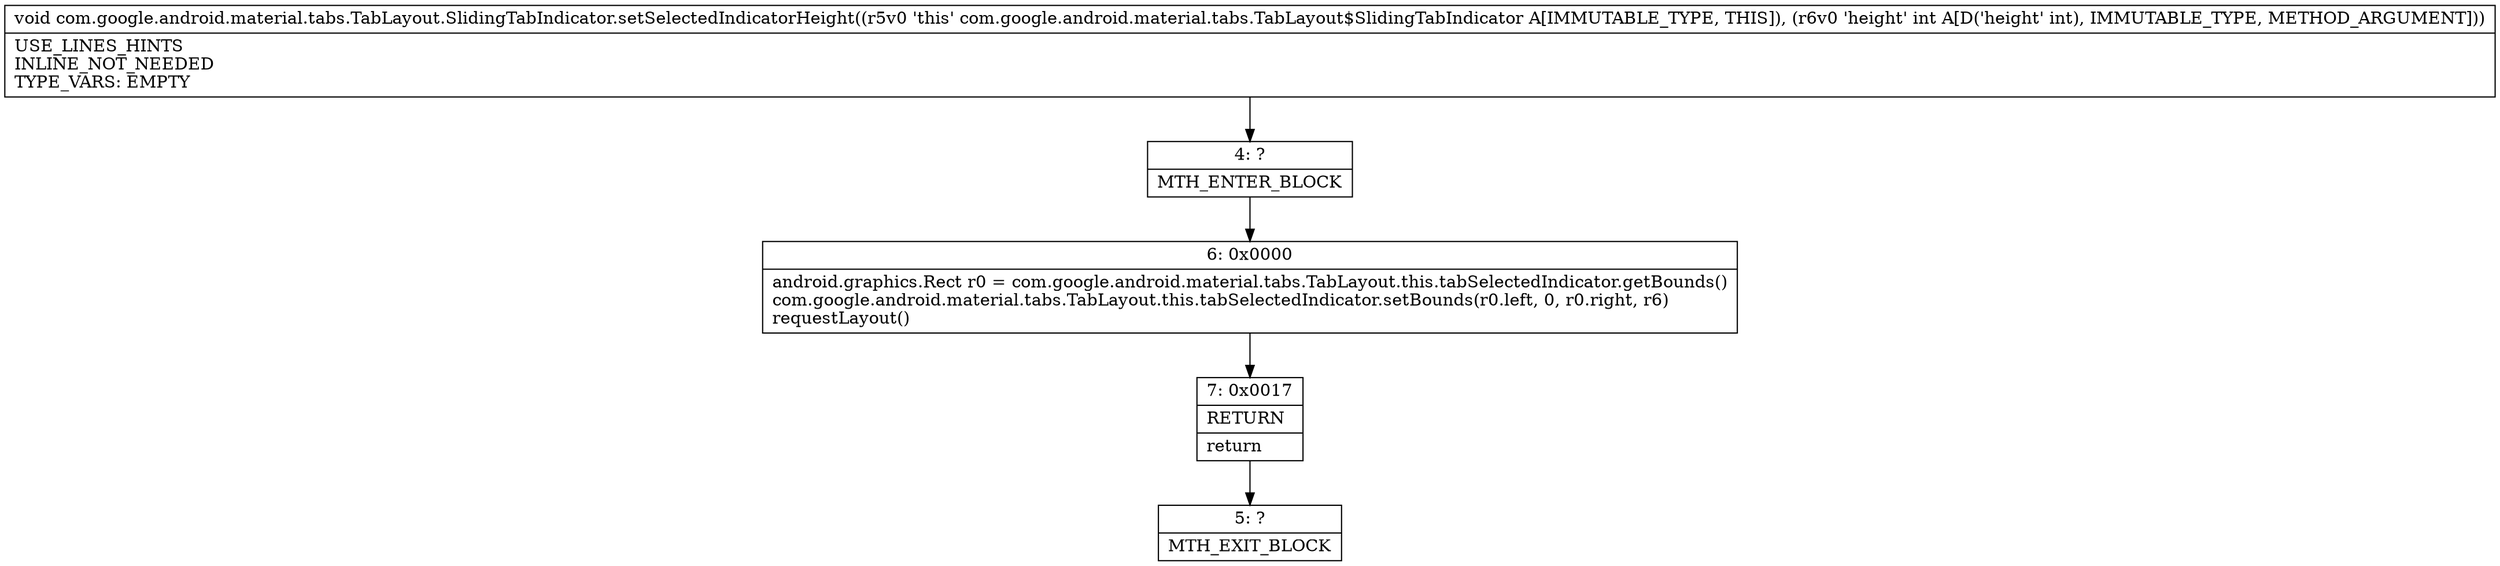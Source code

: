 digraph "CFG forcom.google.android.material.tabs.TabLayout.SlidingTabIndicator.setSelectedIndicatorHeight(I)V" {
Node_4 [shape=record,label="{4\:\ ?|MTH_ENTER_BLOCK\l}"];
Node_6 [shape=record,label="{6\:\ 0x0000|android.graphics.Rect r0 = com.google.android.material.tabs.TabLayout.this.tabSelectedIndicator.getBounds()\lcom.google.android.material.tabs.TabLayout.this.tabSelectedIndicator.setBounds(r0.left, 0, r0.right, r6)\lrequestLayout()\l}"];
Node_7 [shape=record,label="{7\:\ 0x0017|RETURN\l|return\l}"];
Node_5 [shape=record,label="{5\:\ ?|MTH_EXIT_BLOCK\l}"];
MethodNode[shape=record,label="{void com.google.android.material.tabs.TabLayout.SlidingTabIndicator.setSelectedIndicatorHeight((r5v0 'this' com.google.android.material.tabs.TabLayout$SlidingTabIndicator A[IMMUTABLE_TYPE, THIS]), (r6v0 'height' int A[D('height' int), IMMUTABLE_TYPE, METHOD_ARGUMENT]))  | USE_LINES_HINTS\lINLINE_NOT_NEEDED\lTYPE_VARS: EMPTY\l}"];
MethodNode -> Node_4;Node_4 -> Node_6;
Node_6 -> Node_7;
Node_7 -> Node_5;
}

